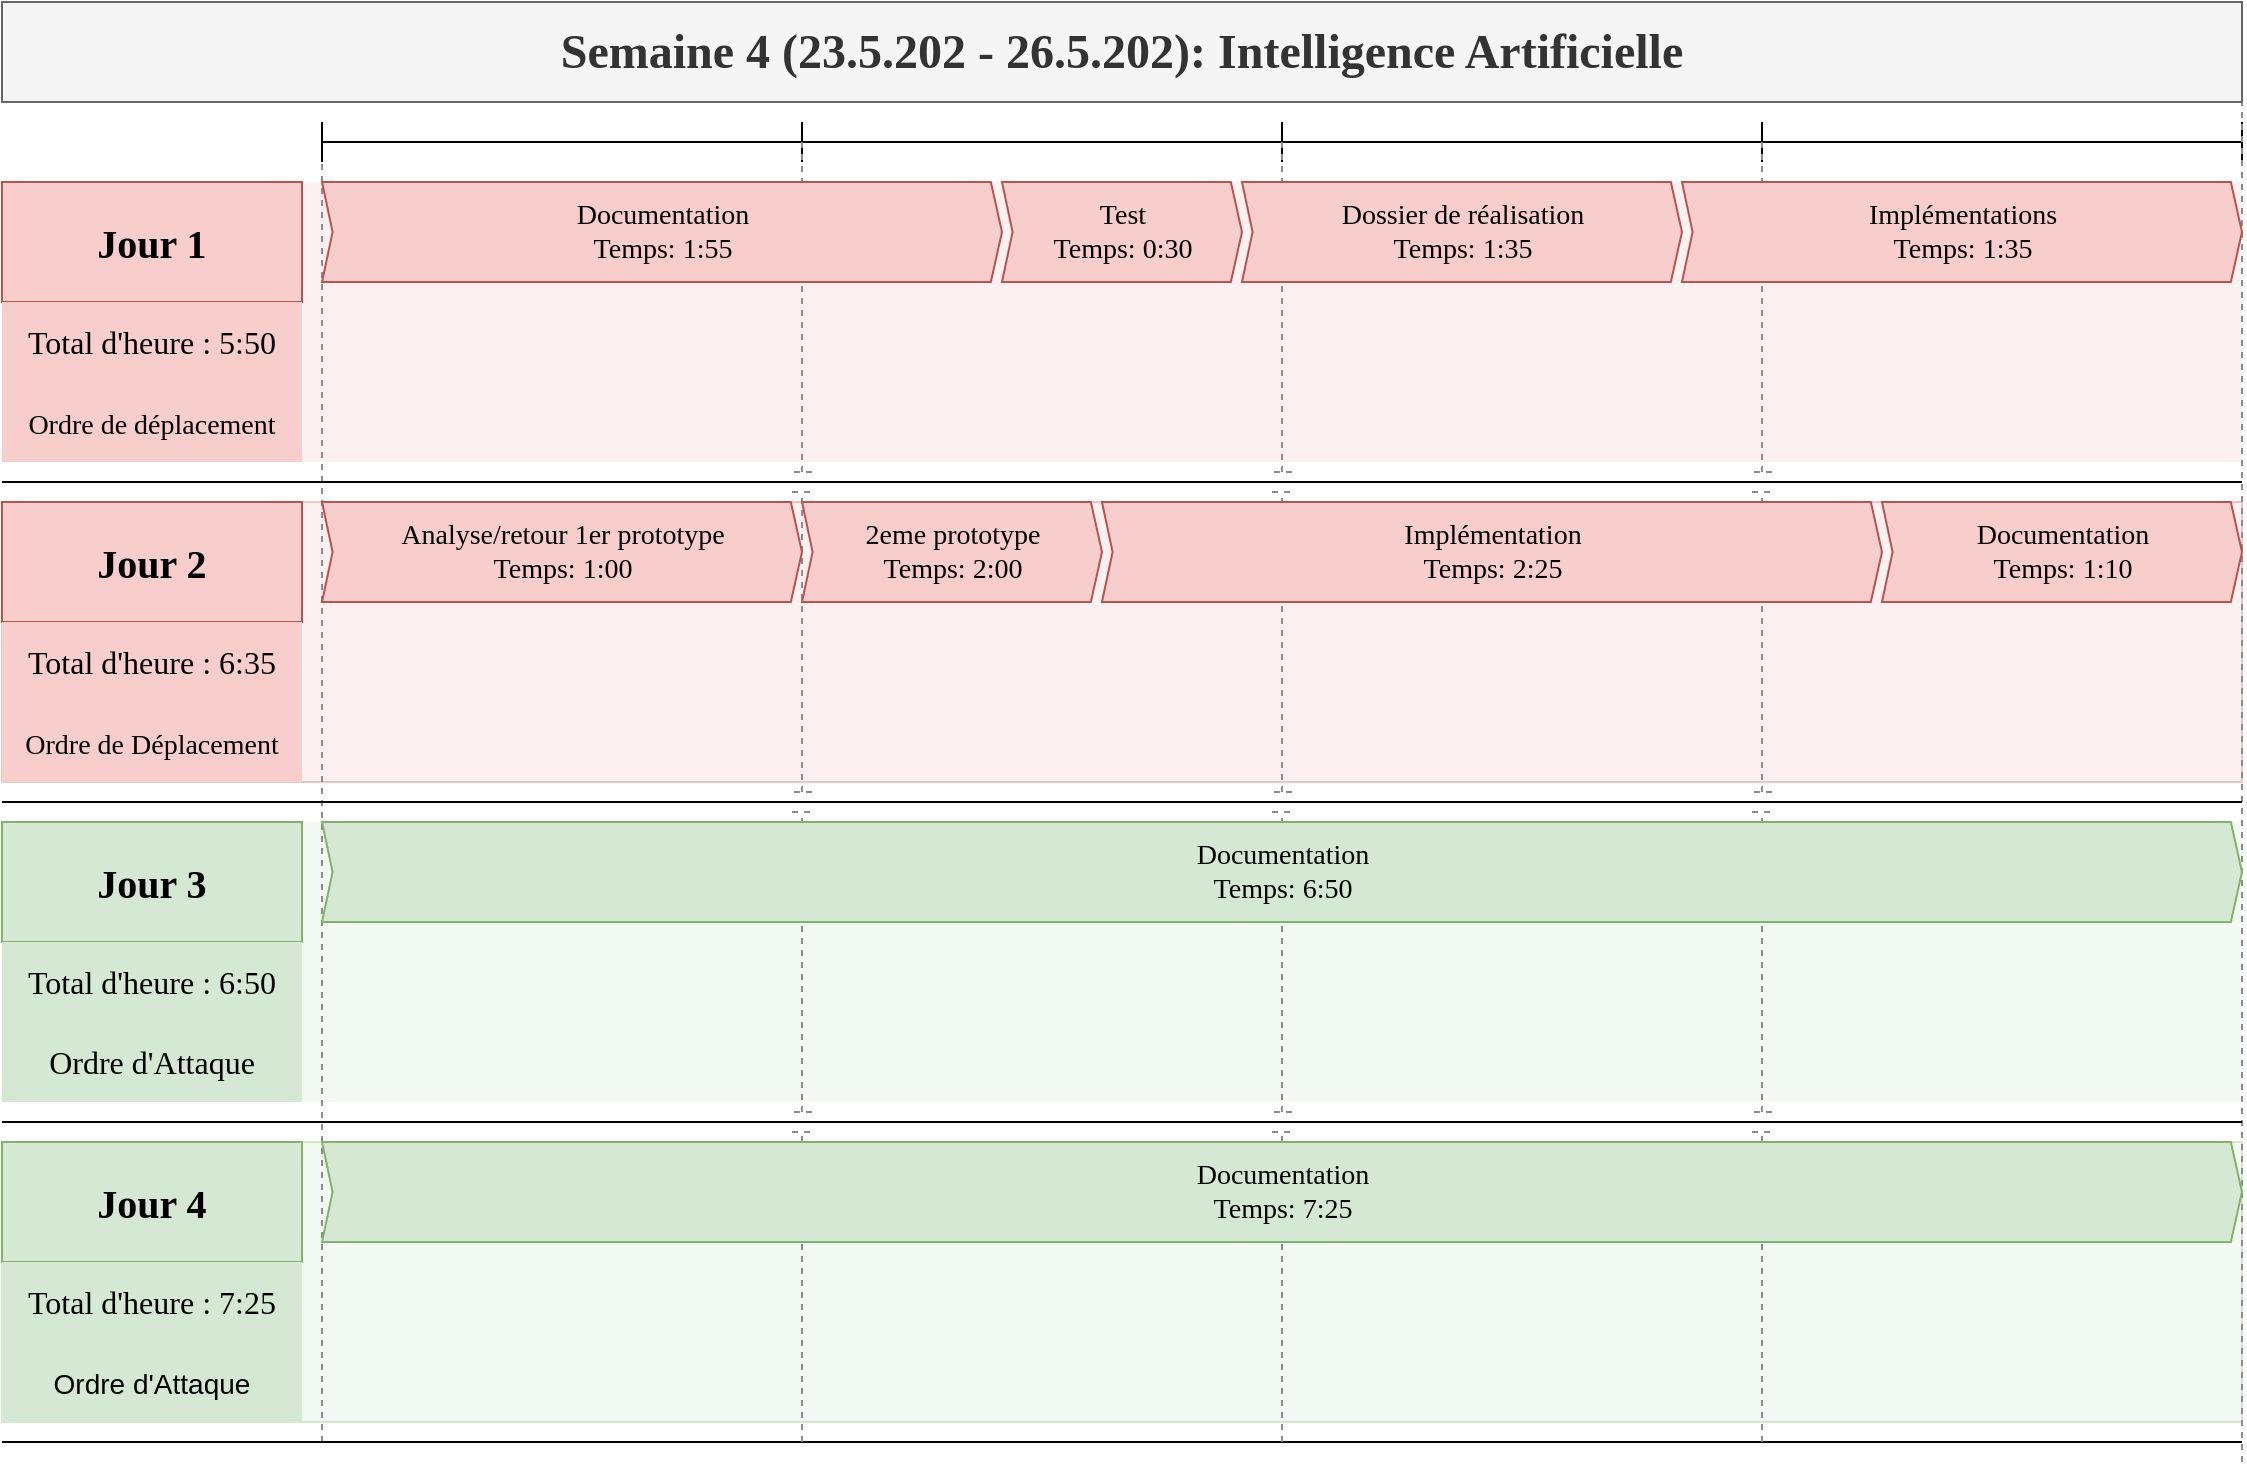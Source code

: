 <mxfile>
    <diagram id="AmbIO0eNBSl3mJiWK7nr" name="Page-1">
        <mxGraphModel dx="1488" dy="812" grid="1" gridSize="10" guides="1" tooltips="1" connect="1" arrows="1" fold="1" page="1" pageScale="1" pageWidth="1169" pageHeight="827" math="0" shadow="0">
            <root>
                <mxCell id="0"/>
                <mxCell id="131" value="BackGroundLayer" style="" parent="0"/>
                <mxCell id="132" value="" style="rounded=0;whiteSpace=wrap;html=1;fontFamily=Times New Roman;fontSize=16;gradientDirection=east;fillColor=#d5e8d4;strokeColor=#82b366;opacity=30;" parent="131" vertex="1">
                    <mxGeometry x="40" y="650" width="1120" height="140" as="geometry"/>
                </mxCell>
                <mxCell id="133" value="" style="rounded=0;whiteSpace=wrap;html=1;fontFamily=Times New Roman;fontSize=16;gradientDirection=east;fillColor=#d5e8d4;strokeColor=none;opacity=30;" parent="131" vertex="1">
                    <mxGeometry x="40" y="490" width="1120" height="140" as="geometry"/>
                </mxCell>
                <mxCell id="134" value="" style="rounded=0;whiteSpace=wrap;html=1;fontFamily=Times New Roman;fontSize=16;gradientDirection=east;fillColor=#f8cecc;strokeColor=#b85450;opacity=30;" parent="131" vertex="1">
                    <mxGeometry x="40" y="330" width="1120" height="140" as="geometry"/>
                </mxCell>
                <mxCell id="135" value="" style="rounded=0;whiteSpace=wrap;html=1;fontFamily=Times New Roman;fontSize=16;gradientDirection=east;fillColor=#f8cecc;strokeColor=none;opacity=30;" parent="131" vertex="1">
                    <mxGeometry x="40" y="170" width="1120" height="140" as="geometry"/>
                </mxCell>
                <mxCell id="1" style="" parent="0"/>
                <mxCell id="24" value="" style="shape=crossbar;whiteSpace=wrap;html=1;rounded=1;" parent="1" vertex="1">
                    <mxGeometry x="920" y="140" width="240" height="20" as="geometry"/>
                </mxCell>
                <mxCell id="33" value="" style="endArrow=none;dashed=1;html=1;rounded=0;sourcePerimeterSpacing=0;jumpStyle=line;jumpSize=10;entryX=0;entryY=0.5;entryDx=0;entryDy=0;entryPerimeter=0;strokeWidth=1;strokeColor=#8C8C8C;startSize=6;endSize=6;" parent="1" target="56" edge="1">
                    <mxGeometry width="50" height="50" relative="1" as="geometry">
                        <mxPoint x="200" y="800" as="sourcePoint"/>
                        <mxPoint x="199" y="110" as="targetPoint"/>
                    </mxGeometry>
                </mxCell>
                <mxCell id="36" value="" style="endArrow=none;dashed=1;html=1;rounded=0;sourcePerimeterSpacing=0;jumpStyle=line;jumpSize=10;strokeWidth=1;strokeColor=#8C8C8C;startSize=6;endSize=6;" parent="1" edge="1">
                    <mxGeometry width="50" height="50" relative="1" as="geometry">
                        <mxPoint x="1160" y="810" as="sourcePoint"/>
                        <mxPoint x="1160" y="100" as="targetPoint"/>
                    </mxGeometry>
                </mxCell>
                <mxCell id="42" value="" style="endArrow=none;html=1;" parent="1" edge="1">
                    <mxGeometry width="50" height="50" relative="1" as="geometry">
                        <mxPoint x="40" y="320" as="sourcePoint"/>
                        <mxPoint x="1160" y="320" as="targetPoint"/>
                    </mxGeometry>
                </mxCell>
                <mxCell id="43" value="" style="endArrow=none;html=1;" parent="1" edge="1">
                    <mxGeometry width="50" height="50" relative="1" as="geometry">
                        <mxPoint x="40" y="480" as="sourcePoint"/>
                        <mxPoint x="1160" y="480" as="targetPoint"/>
                    </mxGeometry>
                </mxCell>
                <mxCell id="44" value="" style="endArrow=none;html=1;" parent="1" edge="1">
                    <mxGeometry width="50" height="50" relative="1" as="geometry">
                        <mxPoint x="40" y="640" as="sourcePoint"/>
                        <mxPoint x="1160" y="640" as="targetPoint"/>
                    </mxGeometry>
                </mxCell>
                <mxCell id="50" value="" style="shape=crossbar;whiteSpace=wrap;html=1;rounded=1;" parent="1" vertex="1">
                    <mxGeometry x="680" y="140" width="240" height="20" as="geometry"/>
                </mxCell>
                <mxCell id="55" value="" style="shape=crossbar;whiteSpace=wrap;html=1;rounded=1;" parent="1" vertex="1">
                    <mxGeometry x="440" y="140" width="240" height="20" as="geometry"/>
                </mxCell>
                <mxCell id="56" value="" style="shape=crossbar;whiteSpace=wrap;html=1;rounded=1;" parent="1" vertex="1">
                    <mxGeometry x="200" y="140" width="240" height="20" as="geometry"/>
                </mxCell>
                <mxCell id="103" value="" style="endArrow=none;html=1;" parent="1" edge="1">
                    <mxGeometry width="50" height="50" relative="1" as="geometry">
                        <mxPoint x="40" y="800" as="sourcePoint"/>
                        <mxPoint x="1160" y="800" as="targetPoint"/>
                    </mxGeometry>
                </mxCell>
                <mxCell id="122" value="" style="endArrow=none;dashed=1;html=1;rounded=0;sourcePerimeterSpacing=0;jumpStyle=line;jumpSize=10;entryX=1;entryY=0.5;entryDx=0;entryDy=0;entryPerimeter=0;strokeWidth=1;strokeColor=#8C8C8C;startSize=6;endSize=6;" parent="1" target="56" edge="1">
                    <mxGeometry width="50" height="50" relative="1" as="geometry">
                        <mxPoint x="440" y="800" as="sourcePoint"/>
                        <mxPoint x="440" y="110" as="targetPoint"/>
                    </mxGeometry>
                </mxCell>
                <mxCell id="125" value="" style="endArrow=none;dashed=1;html=1;rounded=0;sourcePerimeterSpacing=0;jumpStyle=line;jumpSize=10;strokeWidth=1;strokeColor=#8C8C8C;startSize=6;endSize=6;entryX=1;entryY=0.5;entryDx=0;entryDy=0;entryPerimeter=0;" parent="1" target="55" edge="1">
                    <mxGeometry width="50" height="50" relative="1" as="geometry">
                        <mxPoint x="680" y="800" as="sourcePoint"/>
                        <mxPoint x="690" y="170" as="targetPoint"/>
                    </mxGeometry>
                </mxCell>
                <mxCell id="126" value="Jour 3" style="rounded=0;whiteSpace=wrap;html=1;fillColor=#d5e8d4;strokeColor=#82b366;fontSize=20;fontStyle=1;fontFamily=Times New Roman;" parent="1" vertex="1">
                    <mxGeometry x="40" y="490" width="150" height="60" as="geometry"/>
                </mxCell>
                <mxCell id="153" value="" style="endArrow=none;dashed=1;html=1;rounded=0;sourcePerimeterSpacing=0;jumpStyle=line;jumpSize=10;strokeWidth=1;strokeColor=#8C8C8C;startSize=6;endSize=6;entryX=1;entryY=0.5;entryDx=0;entryDy=0;entryPerimeter=0;" parent="1" target="50" edge="1">
                    <mxGeometry width="50" height="50" relative="1" as="geometry">
                        <mxPoint x="920" y="800" as="sourcePoint"/>
                        <mxPoint x="690" y="170" as="targetPoint"/>
                    </mxGeometry>
                </mxCell>
                <mxCell id="17" value="Objects" style="" parent="0"/>
                <mxCell id="86" value="Documentation&lt;br&gt;Temps: 6:50" style="html=1;shape=mxgraph.infographic.ribbonSimple;notch1=5.29;notch2=5.57;align=center;verticalAlign=middle;fontSize=14;fontStyle=0;fillColor=#d5e8d4;strokeColor=#82b366;fontFamily=Times New Roman;" parent="17" vertex="1">
                    <mxGeometry x="200" y="490" width="960" height="50" as="geometry"/>
                </mxCell>
                <mxCell id="87" value="Total d'heure : 6:50" style="rounded=0;whiteSpace=wrap;html=1;fillColor=#d5e8d4;strokeColor=none;fontSize=16;fontFamily=Times New Roman;" parent="17" vertex="1">
                    <mxGeometry x="40" y="550" width="150" height="40" as="geometry"/>
                </mxCell>
                <mxCell id="92" value="Implémentation&lt;br&gt;Temps: 2:25" style="html=1;shape=mxgraph.infographic.ribbonSimple;notch1=5.29;notch2=5.57;align=center;verticalAlign=middle;fontSize=14;fontStyle=0;fillColor=#f8cecc;strokeColor=#b85450;fontFamily=Times New Roman;" parent="17" vertex="1">
                    <mxGeometry x="590" y="330" width="390" height="50" as="geometry"/>
                </mxCell>
                <mxCell id="94" value="Documentation&lt;br&gt;Temps: 1:10" style="html=1;shape=mxgraph.infographic.ribbonSimple;notch1=5.29;notch2=5.57;align=center;verticalAlign=middle;fontSize=14;fontStyle=0;fillColor=#f8cecc;strokeColor=#b85450;gradientDirection=east;fontFamily=Times New Roman;" parent="17" vertex="1">
                    <mxGeometry x="980" y="330" width="180" height="50" as="geometry"/>
                </mxCell>
                <mxCell id="95" value="Analyse/retour 1er prototype&lt;br&gt;Temps: 1:00" style="html=1;shape=mxgraph.infographic.ribbonSimple;notch1=5.29;notch2=5.57;align=center;verticalAlign=middle;fontSize=14;fontStyle=0;fillColor=#f8cecc;strokeColor=#b85450;fontFamily=Times New Roman;" parent="17" vertex="1">
                    <mxGeometry x="200" y="330" width="240" height="50" as="geometry"/>
                </mxCell>
                <mxCell id="118" value="Documentation&lt;br&gt;Temps: 1:55" style="html=1;shape=mxgraph.infographic.ribbonSimple;notch1=5.29;notch2=5.57;align=center;verticalAlign=middle;fontSize=14;fontStyle=0;fillColor=#f8cecc;strokeColor=#b85450;fontFamily=Times New Roman;" parent="17" vertex="1">
                    <mxGeometry x="200" y="170" width="340" height="50" as="geometry"/>
                </mxCell>
                <mxCell id="123" value="Semaine 4 (23.5.202 - 26.5.202): Intelligence Artificielle" style="rounded=0;whiteSpace=wrap;html=1;fillColor=#f5f5f5;strokeColor=#666666;fontSize=24;fontStyle=1;fontColor=#333333;fontFamily=Times New Roman;" parent="17" vertex="1">
                    <mxGeometry x="40" y="80" width="1120" height="50" as="geometry"/>
                </mxCell>
                <mxCell id="128" value="Jour 4" style="rounded=0;whiteSpace=wrap;html=1;fillColor=#d5e8d4;strokeColor=#82b366;fontSize=20;fontStyle=1;fontFamily=Times New Roman;" parent="17" vertex="1">
                    <mxGeometry x="40" y="650" width="150" height="60" as="geometry"/>
                </mxCell>
                <mxCell id="129" value="&lt;span style=&quot;font-family: &amp;#34;helvetica&amp;#34; ; font-size: 14px&quot;&gt;Ordre d'Attaque&lt;/span&gt;" style="rounded=0;whiteSpace=wrap;html=1;fillColor=#d5e8d4;strokeColor=none;fontSize=16;fontFamily=Times New Roman;" parent="17" vertex="1">
                    <mxGeometry x="40" y="750" width="150" height="40" as="geometry"/>
                </mxCell>
                <mxCell id="130" value="Total d'heure : 7:25" style="rounded=0;whiteSpace=wrap;html=1;fillColor=#d5e8d4;strokeColor=none;fontSize=16;fontFamily=Times New Roman;" parent="17" vertex="1">
                    <mxGeometry x="40" y="710" width="150" height="40" as="geometry"/>
                </mxCell>
                <mxCell id="136" value="Jour 2" style="rounded=0;whiteSpace=wrap;html=1;fillColor=#f8cecc;strokeColor=#b85450;fontSize=20;fontStyle=1;fontFamily=Times New Roman;" parent="17" vertex="1">
                    <mxGeometry x="40" y="330" width="150" height="60" as="geometry"/>
                </mxCell>
                <mxCell id="137" value="&lt;span style=&quot;font-size: 14px&quot;&gt;Ordre de Déplacement&lt;/span&gt;" style="rounded=0;whiteSpace=wrap;html=1;fillColor=#f8cecc;strokeColor=none;fontSize=16;fontFamily=Times New Roman;" parent="17" vertex="1">
                    <mxGeometry x="40" y="430" width="150" height="40" as="geometry"/>
                </mxCell>
                <mxCell id="138" value="Total d'heure : 6:35" style="rounded=0;whiteSpace=wrap;html=1;fillColor=#f8cecc;strokeColor=none;fontSize=16;fontFamily=Times New Roman;" parent="17" vertex="1">
                    <mxGeometry x="40" y="390" width="150" height="40" as="geometry"/>
                </mxCell>
                <mxCell id="139" value="Jour 1" style="rounded=0;whiteSpace=wrap;html=1;fillColor=#f8cecc;strokeColor=#b85450;fontSize=20;fontStyle=1;fontFamily=Times New Roman;" parent="17" vertex="1">
                    <mxGeometry x="40" y="170" width="150" height="60" as="geometry"/>
                </mxCell>
                <mxCell id="140" value="&lt;span style=&quot;font-size: 14px&quot;&gt;Ordre de déplacement&lt;/span&gt;" style="rounded=0;whiteSpace=wrap;html=1;fillColor=#f8cecc;strokeColor=none;fontSize=16;fontFamily=Times New Roman;" parent="17" vertex="1">
                    <mxGeometry x="40" y="270" width="150" height="40" as="geometry"/>
                </mxCell>
                <mxCell id="141" value="Total d'heure : 5:50" style="rounded=0;whiteSpace=wrap;html=1;fillColor=#f8cecc;strokeColor=none;fontSize=16;fontFamily=Times New Roman;" parent="17" vertex="1">
                    <mxGeometry x="40" y="230" width="150" height="40" as="geometry"/>
                </mxCell>
                <mxCell id="142" value="Dossier de réalisation&lt;br&gt;Temps: 1:35" style="html=1;shape=mxgraph.infographic.ribbonSimple;notch1=5.29;notch2=5.57;align=center;verticalAlign=middle;fontSize=14;fontStyle=0;fillColor=#f8cecc;strokeColor=#b85450;fontFamily=Times New Roman;" parent="17" vertex="1">
                    <mxGeometry x="660" y="170" width="220" height="50" as="geometry"/>
                </mxCell>
                <mxCell id="143" value="Ordre d'Attaque" style="rounded=0;whiteSpace=wrap;html=1;fillColor=#d5e8d4;strokeColor=none;fontSize=16;fontFamily=Times New Roman;" parent="17" vertex="1">
                    <mxGeometry x="40" y="590" width="150" height="40" as="geometry"/>
                </mxCell>
                <mxCell id="155" value="Implémentations&lt;br&gt;Temps: 1:35" style="html=1;shape=mxgraph.infographic.ribbonSimple;notch1=5.29;notch2=5.57;align=center;verticalAlign=middle;fontSize=14;fontStyle=0;fillColor=#f8cecc;strokeColor=#b85450;fontFamily=Times New Roman;" parent="17" vertex="1">
                    <mxGeometry x="880" y="170" width="280" height="50" as="geometry"/>
                </mxCell>
                <mxCell id="157" value="2eme prototype&lt;br&gt;Temps: 2:00" style="html=1;shape=mxgraph.infographic.ribbonSimple;notch1=5.29;notch2=5.57;align=center;verticalAlign=middle;fontSize=14;fontStyle=0;fillColor=#f8cecc;strokeColor=#b85450;fontFamily=Times New Roman;" parent="17" vertex="1">
                    <mxGeometry x="440" y="330" width="150" height="50" as="geometry"/>
                </mxCell>
                <mxCell id="165" value="Test&lt;br&gt;Temps: 0:30" style="html=1;shape=mxgraph.infographic.ribbonSimple;notch1=5.29;notch2=5.57;align=center;verticalAlign=middle;fontSize=14;fontStyle=0;fillColor=#f8cecc;strokeColor=#b85450;fontFamily=Times New Roman;" vertex="1" parent="17">
                    <mxGeometry x="540" y="170" width="120" height="50" as="geometry"/>
                </mxCell>
                <mxCell id="166" value="Documentation&lt;br&gt;Temps: 7:25" style="html=1;shape=mxgraph.infographic.ribbonSimple;notch1=5.29;notch2=5.57;align=center;verticalAlign=middle;fontSize=14;fontStyle=0;fillColor=#d5e8d4;strokeColor=#82b366;fontFamily=Times New Roman;" vertex="1" parent="17">
                    <mxGeometry x="200" y="650" width="960" height="50" as="geometry"/>
                </mxCell>
            </root>
        </mxGraphModel>
    </diagram>
</mxfile>